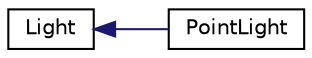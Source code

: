digraph "Graphical Class Hierarchy"
{
 // LATEX_PDF_SIZE
  edge [fontname="Helvetica",fontsize="10",labelfontname="Helvetica",labelfontsize="10"];
  node [fontname="Helvetica",fontsize="10",shape=record];
  rankdir="LR";
  Node0 [label="Light",height=0.2,width=0.4,color="black", fillcolor="white", style="filled",URL="$classLight.html",tooltip="classe lumiere (finalement pas utilisée)"];
  Node0 -> Node1 [dir="back",color="midnightblue",fontsize="10",style="solid",fontname="Helvetica"];
  Node1 [label="PointLight",height=0.2,width=0.4,color="black", fillcolor="white", style="filled",URL="$classPointLight.html",tooltip="Classe de la lumiere."];
}
